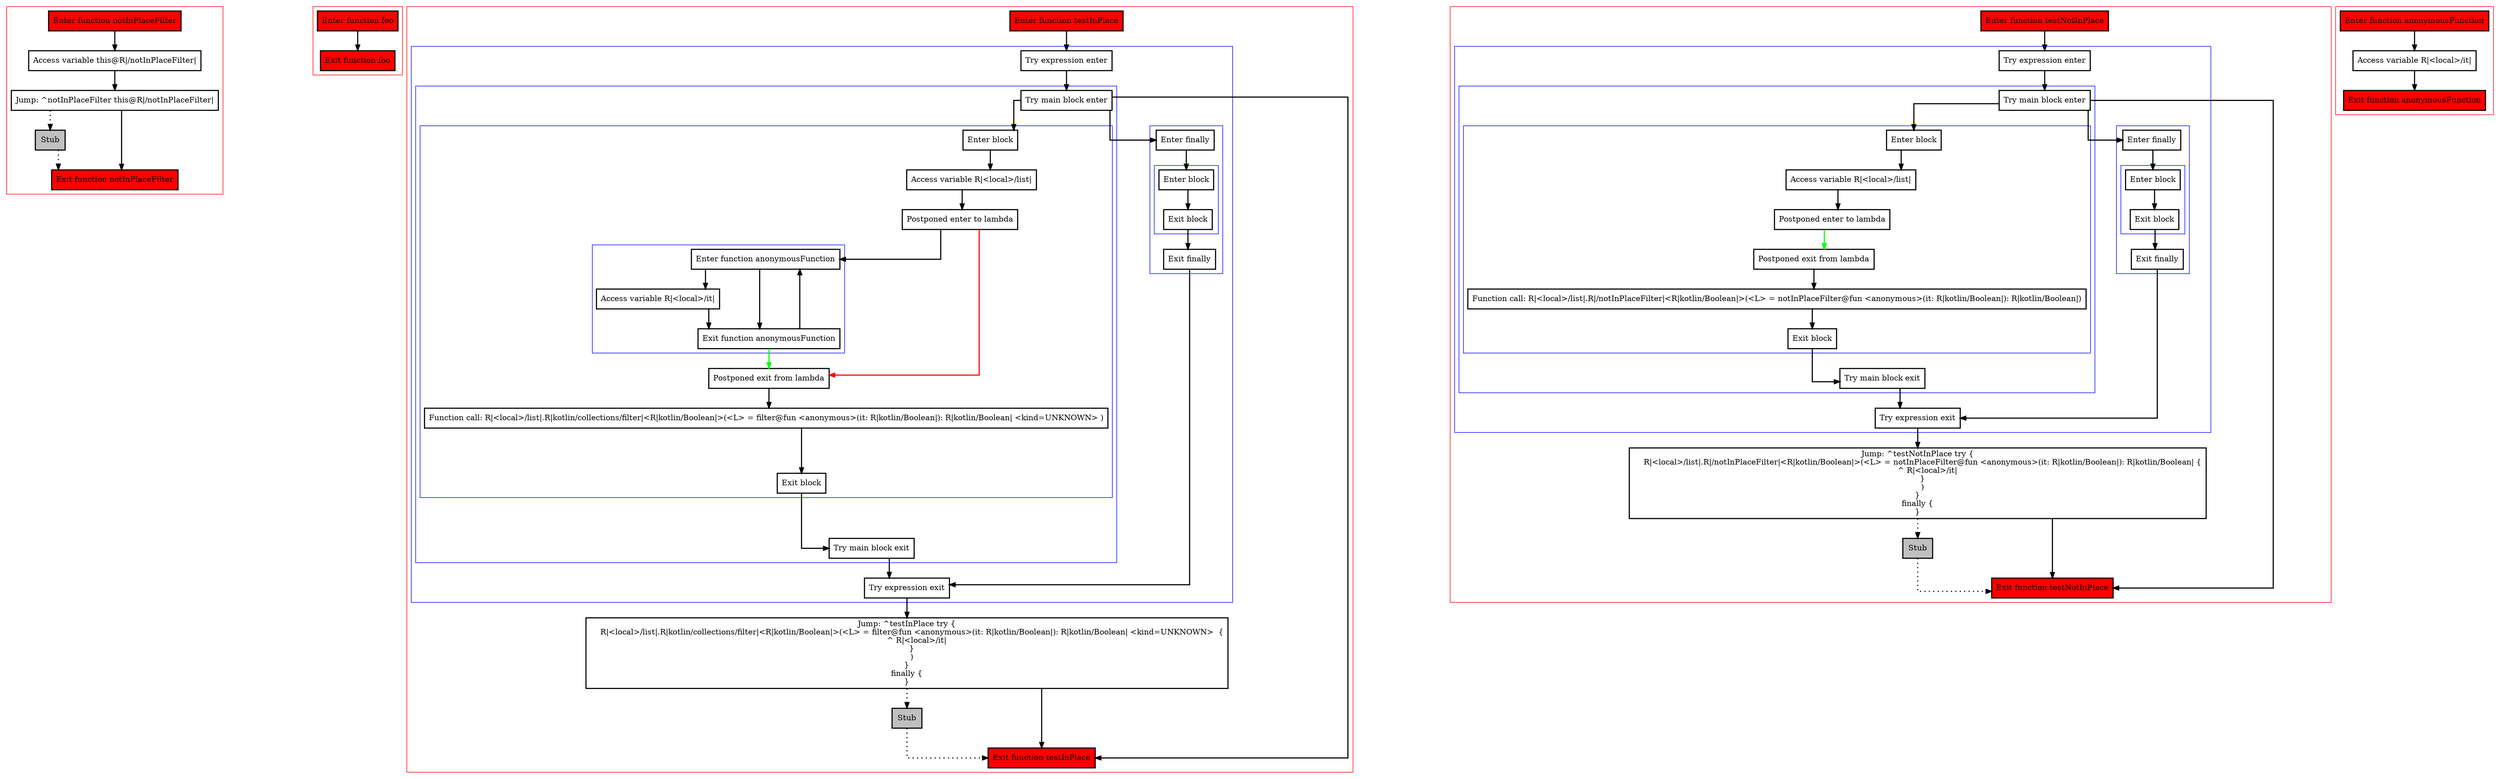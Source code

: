 digraph tryWithLambdaInside_kt {
    graph [splines=ortho nodesep=3]
    node [shape=box penwidth=2]
    edge [penwidth=2]

    subgraph cluster_0 {
        color=red
        0 [label="Enter function notInPlaceFilter" style="filled" fillcolor=red];
        1 [label="Access variable this@R|/notInPlaceFilter|"];
        2 [label="Jump: ^notInPlaceFilter this@R|/notInPlaceFilter|"];
        3 [label="Stub" style="filled" fillcolor=gray];
        4 [label="Exit function notInPlaceFilter" style="filled" fillcolor=red];
    }

    0 -> {1};
    1 -> {2};
    2 -> {4};
    2 -> {3} [style=dotted];
    3 -> {4} [style=dotted];

    subgraph cluster_1 {
        color=red
        5 [label="Enter function foo" style="filled" fillcolor=red];
        6 [label="Exit function foo" style="filled" fillcolor=red];
    }

    5 -> {6};

    subgraph cluster_2 {
        color=red
        7 [label="Enter function testInPlace" style="filled" fillcolor=red];
        subgraph cluster_3 {
            color=blue
            8 [label="Try expression enter"];
            subgraph cluster_4 {
                color=blue
                9 [label="Try main block enter"];
                subgraph cluster_5 {
                    color=blue
                    10 [label="Enter block"];
                    11 [label="Access variable R|<local>/list|"];
                    12 [label="Postponed enter to lambda"];
                    subgraph cluster_6 {
                        color=blue
                        13 [label="Enter function anonymousFunction"];
                        14 [label="Access variable R|<local>/it|"];
                        15 [label="Exit function anonymousFunction"];
                    }
                    16 [label="Postponed exit from lambda"];
                    17 [label="Function call: R|<local>/list|.R|kotlin/collections/filter|<R|kotlin/Boolean|>(<L> = filter@fun <anonymous>(it: R|kotlin/Boolean|): R|kotlin/Boolean| <kind=UNKNOWN> )"];
                    18 [label="Exit block"];
                }
                19 [label="Try main block exit"];
            }
            subgraph cluster_7 {
                color=blue
                20 [label="Enter finally"];
                subgraph cluster_8 {
                    color=blue
                    21 [label="Enter block"];
                    22 [label="Exit block"];
                }
                23 [label="Exit finally"];
            }
            24 [label="Try expression exit"];
        }
        25 [label="Jump: ^testInPlace try {
    R|<local>/list|.R|kotlin/collections/filter|<R|kotlin/Boolean|>(<L> = filter@fun <anonymous>(it: R|kotlin/Boolean|): R|kotlin/Boolean| <kind=UNKNOWN>  {
        ^ R|<local>/it|
    }
    )
}
finally {
}
"];
        26 [label="Stub" style="filled" fillcolor=gray];
        27 [label="Exit function testInPlace" style="filled" fillcolor=red];
    }

    7 -> {8};
    8 -> {9};
    9 -> {27 20 10};
    10 -> {11};
    11 -> {12};
    12 -> {13};
    12 -> {16} [color=red];
    13 -> {15 14};
    14 -> {15};
    15 -> {13};
    15 -> {16} [color=green];
    16 -> {17};
    17 -> {18};
    18 -> {19};
    19 -> {24};
    20 -> {21};
    21 -> {22};
    22 -> {23};
    23 -> {24};
    24 -> {25};
    25 -> {27};
    25 -> {26} [style=dotted];
    26 -> {27} [style=dotted];

    subgraph cluster_9 {
        color=red
        28 [label="Enter function testNotInPlace" style="filled" fillcolor=red];
        subgraph cluster_10 {
            color=blue
            29 [label="Try expression enter"];
            subgraph cluster_11 {
                color=blue
                30 [label="Try main block enter"];
                subgraph cluster_12 {
                    color=blue
                    31 [label="Enter block"];
                    32 [label="Access variable R|<local>/list|"];
                    33 [label="Postponed enter to lambda"];
                    34 [label="Postponed exit from lambda"];
                    35 [label="Function call: R|<local>/list|.R|/notInPlaceFilter|<R|kotlin/Boolean|>(<L> = notInPlaceFilter@fun <anonymous>(it: R|kotlin/Boolean|): R|kotlin/Boolean|)"];
                    36 [label="Exit block"];
                }
                37 [label="Try main block exit"];
            }
            subgraph cluster_13 {
                color=blue
                38 [label="Enter finally"];
                subgraph cluster_14 {
                    color=blue
                    39 [label="Enter block"];
                    40 [label="Exit block"];
                }
                41 [label="Exit finally"];
            }
            42 [label="Try expression exit"];
        }
        43 [label="Jump: ^testNotInPlace try {
    R|<local>/list|.R|/notInPlaceFilter|<R|kotlin/Boolean|>(<L> = notInPlaceFilter@fun <anonymous>(it: R|kotlin/Boolean|): R|kotlin/Boolean| {
        ^ R|<local>/it|
    }
    )
}
finally {
}
"];
        44 [label="Stub" style="filled" fillcolor=gray];
        45 [label="Exit function testNotInPlace" style="filled" fillcolor=red];
    }

    28 -> {29};
    29 -> {30};
    30 -> {45 38 31};
    31 -> {32};
    32 -> {33};
    33 -> {34 34} [color=green];
    34 -> {35};
    35 -> {36};
    36 -> {37};
    37 -> {42};
    38 -> {39};
    39 -> {40};
    40 -> {41};
    41 -> {42};
    42 -> {43};
    43 -> {45};
    43 -> {44} [style=dotted];
    44 -> {45} [style=dotted];

    subgraph cluster_15 {
        color=red
        46 [label="Enter function anonymousFunction" style="filled" fillcolor=red];
        47 [label="Access variable R|<local>/it|"];
        48 [label="Exit function anonymousFunction" style="filled" fillcolor=red];
    }

    46 -> {47};
    47 -> {48};

}
